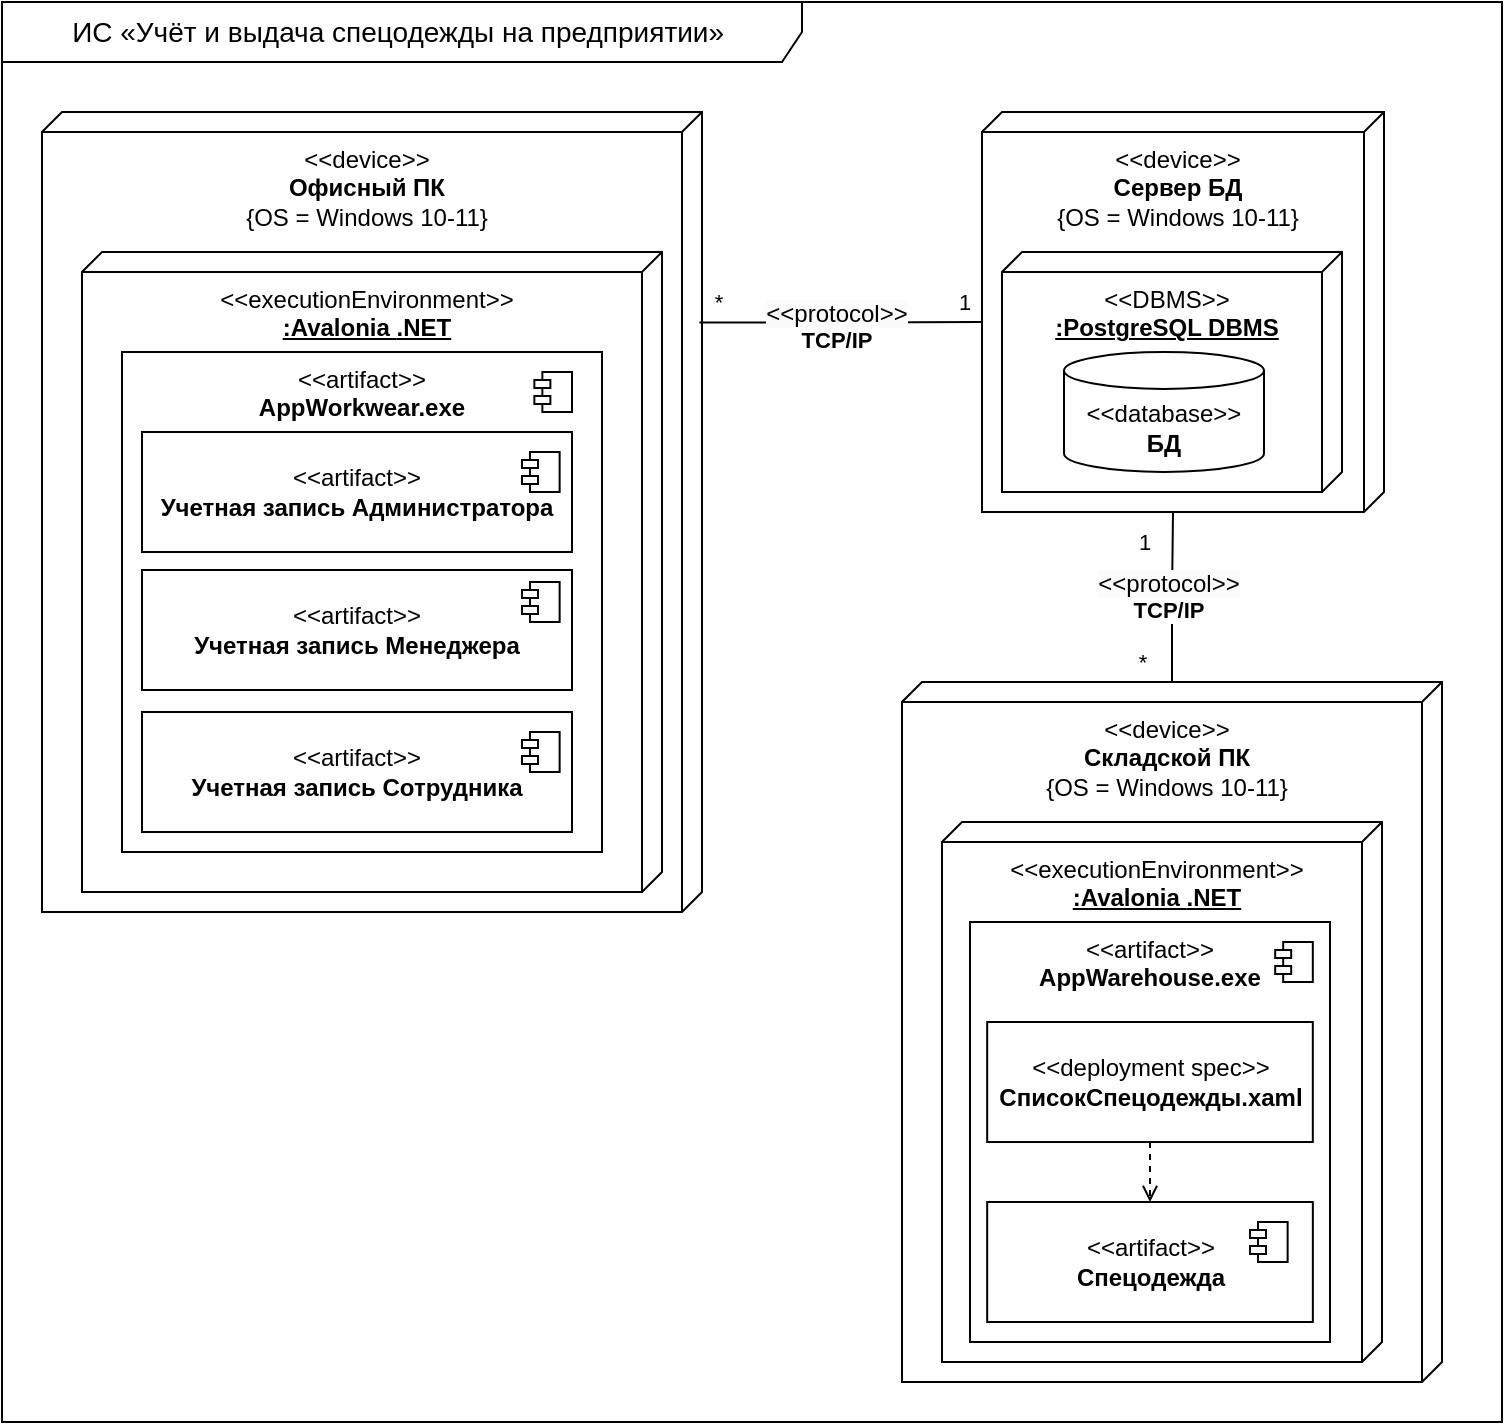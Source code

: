 <mxfile version="24.1.0" type="device">
  <diagram name="Page-1" id="b5b7bab2-c9e2-2cf4-8b2a-24fd1a2a6d21">
    <mxGraphModel dx="1434" dy="844" grid="1" gridSize="10" guides="1" tooltips="1" connect="1" arrows="1" fold="1" page="1" pageScale="1" pageWidth="827" pageHeight="1169" background="none" math="0" shadow="0">
      <root>
        <mxCell id="0" />
        <mxCell id="1" parent="0" />
        <mxCell id="D6oPLpbd5tidOUXxitay-12" value="&lt;font style=&quot;font-size: 14px;&quot;&gt;ИС «Учёт и выдача спецодежды на предприятии»&amp;nbsp;&lt;/font&gt;" style="shape=umlFrame;whiteSpace=wrap;html=1;pointerEvents=0;recursiveResize=0;container=1;collapsible=0;width=400;height=30;verticalAlign=middle;" parent="1" vertex="1">
          <mxGeometry x="10" y="20" width="750" height="710" as="geometry" />
        </mxCell>
        <mxCell id="RpNZIPVwqPLPocjkWoGm-72" value="&lt;div&gt;&lt;span style=&quot;text-align: left;&quot;&gt;&amp;lt;&amp;lt;device&amp;gt;&amp;gt;&lt;/span&gt;&lt;span style=&quot;background-color: initial;&quot;&gt;&lt;br&gt;&lt;/span&gt;&lt;/div&gt;&lt;div&gt;&lt;b&gt;&lt;span style=&quot;background-color: initial;&quot;&gt;Офисный ПК&lt;/span&gt;&lt;br&gt;&lt;/b&gt;&lt;/div&gt;&lt;div&gt;{OS = Windows 10-11}&lt;/div&gt;" style="verticalAlign=top;align=center;shape=cube;size=10;direction=south;fontStyle=0;html=1;boundedLbl=1;spacingLeft=5;whiteSpace=wrap;" vertex="1" parent="D6oPLpbd5tidOUXxitay-12">
          <mxGeometry x="20" y="55" width="330" height="400" as="geometry" />
        </mxCell>
        <mxCell id="RpNZIPVwqPLPocjkWoGm-159" value="&lt;div&gt;&lt;span style=&quot;text-align: left;&quot;&gt;&amp;lt;&amp;lt;&lt;/span&gt;&lt;span style=&quot;background-color: initial;&quot;&gt;executionEnvironment&lt;/span&gt;&lt;span style=&quot;text-align: left;&quot;&gt;&amp;gt;&amp;gt;&lt;/span&gt;&lt;span style=&quot;background-color: initial;&quot;&gt;&lt;br&gt;&lt;/span&gt;&lt;/div&gt;&lt;b&gt;&lt;u&gt;:Avalonia&amp;nbsp;&lt;/u&gt;&lt;/b&gt;&lt;b&gt;&lt;u&gt;.NET&lt;/u&gt;&lt;/b&gt;" style="verticalAlign=top;align=center;shape=cube;size=10;direction=south;html=1;boundedLbl=1;spacingLeft=5;whiteSpace=wrap;" vertex="1" parent="D6oPLpbd5tidOUXxitay-12">
          <mxGeometry x="40" y="125" width="290" height="320" as="geometry" />
        </mxCell>
        <mxCell id="RpNZIPVwqPLPocjkWoGm-130" value="" style="group" vertex="1" connectable="0" parent="D6oPLpbd5tidOUXxitay-12">
          <mxGeometry x="40" y="175" width="260" height="280" as="geometry" />
        </mxCell>
        <mxCell id="RpNZIPVwqPLPocjkWoGm-131" value="&lt;div&gt;&lt;span style=&quot;text-align: left;&quot;&gt;&amp;lt;&amp;lt;artifact&amp;gt;&amp;gt;&lt;/span&gt;&lt;span style=&quot;background-color: initial;&quot;&gt;&lt;br&gt;&lt;/span&gt;&lt;/div&gt;&lt;div&gt;&lt;b&gt;AppWorkwear.exe&lt;/b&gt;&lt;/div&gt;" style="html=1;align=center;verticalAlign=top;dashed=0;whiteSpace=wrap;" vertex="1" parent="RpNZIPVwqPLPocjkWoGm-130">
          <mxGeometry x="20" width="240" height="250" as="geometry" />
        </mxCell>
        <mxCell id="RpNZIPVwqPLPocjkWoGm-139" value="&lt;div&gt;&lt;span style=&quot;text-align: left;&quot;&gt;&amp;lt;&amp;lt;&lt;/span&gt;&lt;span style=&quot;text-align: left;&quot;&gt;artifact&lt;/span&gt;&lt;span style=&quot;text-align: left; background-color: initial;&quot;&gt;&amp;gt;&amp;gt;&lt;/span&gt;&lt;/div&gt;&lt;div&gt;&lt;b&gt;Учетная запись Администратора&lt;/b&gt;&lt;/div&gt;" style="html=1;align=center;verticalAlign=middle;dashed=0;whiteSpace=wrap;" vertex="1" parent="RpNZIPVwqPLPocjkWoGm-130">
          <mxGeometry x="30" y="40" width="215" height="60" as="geometry" />
        </mxCell>
        <mxCell id="RpNZIPVwqPLPocjkWoGm-140" value="&lt;div&gt;&lt;span style=&quot;text-align: left;&quot;&gt;&amp;lt;&amp;lt;&lt;/span&gt;&lt;span style=&quot;text-align: left;&quot;&gt;artifact&lt;/span&gt;&lt;span style=&quot;text-align: left; background-color: initial;&quot;&gt;&amp;gt;&amp;gt;&lt;/span&gt;&lt;/div&gt;&lt;div&gt;&lt;b&gt;Учетная запись Менеджера&lt;/b&gt;&lt;/div&gt;" style="html=1;align=center;verticalAlign=middle;dashed=0;whiteSpace=wrap;" vertex="1" parent="RpNZIPVwqPLPocjkWoGm-130">
          <mxGeometry x="30" y="109" width="215" height="60" as="geometry" />
        </mxCell>
        <mxCell id="RpNZIPVwqPLPocjkWoGm-141" value="&lt;div&gt;&lt;span style=&quot;text-align: left;&quot;&gt;&amp;lt;&amp;lt;&lt;/span&gt;&lt;span style=&quot;text-align: left;&quot;&gt;artifact&lt;/span&gt;&lt;span style=&quot;text-align: left; background-color: initial;&quot;&gt;&amp;gt;&amp;gt;&lt;/span&gt;&lt;/div&gt;&lt;div&gt;&lt;b&gt;Учетная запись Сотрудника&lt;/b&gt;&lt;/div&gt;" style="html=1;align=center;verticalAlign=middle;dashed=0;whiteSpace=wrap;" vertex="1" parent="RpNZIPVwqPLPocjkWoGm-130">
          <mxGeometry x="30" y="180" width="215" height="60" as="geometry" />
        </mxCell>
        <mxCell id="RpNZIPVwqPLPocjkWoGm-143" value="" style="shape=module;jettyWidth=8;jettyHeight=4;" vertex="1" parent="RpNZIPVwqPLPocjkWoGm-130">
          <mxGeometry x="220" y="50" width="18.82" height="20" as="geometry" />
        </mxCell>
        <mxCell id="RpNZIPVwqPLPocjkWoGm-145" value="" style="shape=module;jettyWidth=8;jettyHeight=4;" vertex="1" parent="RpNZIPVwqPLPocjkWoGm-130">
          <mxGeometry x="220" y="115" width="18.82" height="20" as="geometry" />
        </mxCell>
        <mxCell id="RpNZIPVwqPLPocjkWoGm-146" value="" style="shape=module;jettyWidth=8;jettyHeight=4;" vertex="1" parent="RpNZIPVwqPLPocjkWoGm-130">
          <mxGeometry x="220" y="190" width="18.82" height="20" as="geometry" />
        </mxCell>
        <mxCell id="RpNZIPVwqPLPocjkWoGm-158" value="" style="shape=module;jettyWidth=8;jettyHeight=4;" vertex="1" parent="RpNZIPVwqPLPocjkWoGm-130">
          <mxGeometry x="226.18" y="10" width="18.82" height="20" as="geometry" />
        </mxCell>
        <mxCell id="D6oPLpbd5tidOUXxitay-5" value="&lt;div&gt;&lt;span style=&quot;text-align: left;&quot;&gt;&amp;lt;&amp;lt;device&amp;gt;&amp;gt;&lt;/span&gt;&lt;span style=&quot;background-color: initial;&quot;&gt;&lt;br&gt;&lt;/span&gt;&lt;/div&gt;&lt;div&gt;&lt;b&gt;&lt;span style=&quot;background-color: initial;&quot;&gt;Сервер БД&lt;/span&gt;&lt;br&gt;&lt;/b&gt;&lt;/div&gt;&lt;div&gt;{OS = Windows 10-11}&lt;/div&gt;" style="verticalAlign=top;align=center;shape=cube;size=10;direction=south;fontStyle=0;html=1;boundedLbl=1;spacingLeft=5;whiteSpace=wrap;" parent="D6oPLpbd5tidOUXxitay-12" vertex="1">
          <mxGeometry x="490" y="55" width="201" height="200" as="geometry" />
        </mxCell>
        <mxCell id="D6oPLpbd5tidOUXxitay-6" value="&lt;div&gt;&lt;span style=&quot;text-align: left;&quot;&gt;&amp;lt;&amp;lt;&lt;/span&gt;DBMS&lt;span style=&quot;text-align: left;&quot;&gt;&amp;gt;&amp;gt;&lt;/span&gt;&lt;span style=&quot;background-color: initial;&quot;&gt;&lt;br&gt;&lt;/span&gt;&lt;/div&gt;&lt;b&gt;&lt;u&gt;:PostgreSQL DBMS&lt;/u&gt;&lt;/b&gt;" style="verticalAlign=top;align=center;shape=cube;size=10;direction=south;html=1;boundedLbl=1;spacingLeft=5;whiteSpace=wrap;" parent="D6oPLpbd5tidOUXxitay-5" vertex="1">
          <mxGeometry width="170" height="120" relative="1" as="geometry">
            <mxPoint x="10" y="70" as="offset" />
          </mxGeometry>
        </mxCell>
        <mxCell id="RpNZIPVwqPLPocjkWoGm-22" value="&amp;lt;&amp;lt;database&amp;gt;&amp;gt;&lt;br&gt;&lt;b&gt;БД&lt;/b&gt;" style="shape=cylinder3;whiteSpace=wrap;html=1;boundedLbl=1;backgroundOutline=1;size=9.222;" vertex="1" parent="D6oPLpbd5tidOUXxitay-5">
          <mxGeometry x="41" y="120" width="100" height="60" as="geometry" />
        </mxCell>
        <mxCell id="RpNZIPVwqPLPocjkWoGm-161" style="edgeStyle=orthogonalEdgeStyle;rounded=0;orthogonalLoop=1;jettySize=auto;html=1;entryX=0;entryY=0;entryDx=105;entryDy=201;entryPerimeter=0;endArrow=none;endFill=0;exitX=0.263;exitY=0.004;exitDx=0;exitDy=0;exitPerimeter=0;" edge="1" parent="D6oPLpbd5tidOUXxitay-12" source="RpNZIPVwqPLPocjkWoGm-72" target="D6oPLpbd5tidOUXxitay-5">
          <mxGeometry relative="1" as="geometry" />
        </mxCell>
        <mxCell id="RpNZIPVwqPLPocjkWoGm-162" value="&lt;div style=&quot;font-size: 12px; text-wrap: wrap; background-color: rgb(251, 251, 251);&quot;&gt;&lt;span style=&quot;text-align: left;&quot;&gt;&amp;lt;&amp;lt;protocol&lt;/span&gt;&lt;span style=&quot;text-align: left; background-color: initial;&quot;&gt;&amp;gt;&amp;gt;&lt;/span&gt;&lt;/div&gt;&lt;b&gt;TCP/IP&lt;/b&gt;" style="edgeLabel;html=1;align=center;verticalAlign=middle;resizable=0;points=[];" vertex="1" connectable="0" parent="RpNZIPVwqPLPocjkWoGm-161">
          <mxGeometry x="-0.04" y="-2" relative="1" as="geometry">
            <mxPoint as="offset" />
          </mxGeometry>
        </mxCell>
        <mxCell id="RpNZIPVwqPLPocjkWoGm-169" value="1" style="edgeLabel;html=1;align=center;verticalAlign=middle;resizable=0;points=[];" vertex="1" connectable="0" parent="RpNZIPVwqPLPocjkWoGm-161">
          <mxGeometry x="0.793" relative="1" as="geometry">
            <mxPoint x="5" y="-10" as="offset" />
          </mxGeometry>
        </mxCell>
        <mxCell id="RpNZIPVwqPLPocjkWoGm-170" value="*" style="edgeLabel;html=1;align=center;verticalAlign=middle;resizable=0;points=[];" vertex="1" connectable="0" parent="RpNZIPVwqPLPocjkWoGm-161">
          <mxGeometry x="-0.864" y="-1" relative="1" as="geometry">
            <mxPoint y="-11" as="offset" />
          </mxGeometry>
        </mxCell>
        <mxCell id="RpNZIPVwqPLPocjkWoGm-165" style="edgeStyle=orthogonalEdgeStyle;rounded=0;orthogonalLoop=1;jettySize=auto;html=1;entryX=0;entryY=0;entryDx=200;entryDy=105.5;entryPerimeter=0;endArrow=none;endFill=0;" edge="1" parent="D6oPLpbd5tidOUXxitay-12" source="RpNZIPVwqPLPocjkWoGm-69" target="D6oPLpbd5tidOUXxitay-5">
          <mxGeometry relative="1" as="geometry" />
        </mxCell>
        <mxCell id="RpNZIPVwqPLPocjkWoGm-166" value="&lt;div style=&quot;text-wrap: wrap; font-size: 12px; background-color: rgb(251, 251, 251);&quot;&gt;&lt;span style=&quot;text-align: left;&quot;&gt;&amp;lt;&amp;lt;protocol&lt;/span&gt;&lt;span style=&quot;text-align: left; background-color: initial;&quot;&gt;&amp;gt;&amp;gt;&lt;/span&gt;&lt;/div&gt;&lt;b&gt;TCP/IP&lt;/b&gt;" style="edgeLabel;html=1;align=center;verticalAlign=middle;resizable=0;points=[];" vertex="1" connectable="0" parent="RpNZIPVwqPLPocjkWoGm-165">
          <mxGeometry x="0.018" y="3" relative="1" as="geometry">
            <mxPoint as="offset" />
          </mxGeometry>
        </mxCell>
        <mxCell id="RpNZIPVwqPLPocjkWoGm-171" value="1" style="edgeLabel;html=1;align=center;verticalAlign=middle;resizable=0;points=[];" vertex="1" connectable="0" parent="RpNZIPVwqPLPocjkWoGm-165">
          <mxGeometry x="0.858" relative="1" as="geometry">
            <mxPoint x="-15" y="9" as="offset" />
          </mxGeometry>
        </mxCell>
        <mxCell id="RpNZIPVwqPLPocjkWoGm-172" value="*" style="edgeLabel;html=1;align=center;verticalAlign=middle;resizable=0;points=[];" vertex="1" connectable="0" parent="RpNZIPVwqPLPocjkWoGm-165">
          <mxGeometry x="-0.758" y="1" relative="1" as="geometry">
            <mxPoint x="-14" as="offset" />
          </mxGeometry>
        </mxCell>
        <mxCell id="RpNZIPVwqPLPocjkWoGm-167" value="" style="group" vertex="1" connectable="0" parent="D6oPLpbd5tidOUXxitay-12">
          <mxGeometry x="450" y="340" width="270" height="350" as="geometry" />
        </mxCell>
        <mxCell id="RpNZIPVwqPLPocjkWoGm-69" value="&lt;div&gt;&lt;span style=&quot;text-align: left;&quot;&gt;&amp;lt;&amp;lt;device&amp;gt;&amp;gt;&lt;/span&gt;&lt;span style=&quot;background-color: initial;&quot;&gt;&lt;br&gt;&lt;/span&gt;&lt;/div&gt;&lt;div&gt;&lt;b&gt;&lt;span style=&quot;background-color: initial;&quot;&gt;Cкладской ПК&lt;/span&gt;&lt;br&gt;&lt;/b&gt;&lt;/div&gt;&lt;div&gt;{OS = Windows 10-11}&lt;/div&gt;" style="verticalAlign=top;align=center;shape=cube;size=10;direction=south;fontStyle=0;html=1;boundedLbl=1;spacingLeft=5;whiteSpace=wrap;container=0;" vertex="1" parent="RpNZIPVwqPLPocjkWoGm-167">
          <mxGeometry width="270" height="350" as="geometry" />
        </mxCell>
        <mxCell id="RpNZIPVwqPLPocjkWoGm-115" value="" style="group" vertex="1" connectable="0" parent="RpNZIPVwqPLPocjkWoGm-167">
          <mxGeometry x="20" y="70" width="220" height="270" as="geometry" />
        </mxCell>
        <mxCell id="RpNZIPVwqPLPocjkWoGm-113" value="&lt;div&gt;&lt;span style=&quot;text-align: left;&quot;&gt;&amp;lt;&amp;lt;&lt;/span&gt;&lt;span style=&quot;background-color: initial;&quot;&gt;executionEnvironment&lt;/span&gt;&lt;span style=&quot;text-align: left;&quot;&gt;&amp;gt;&amp;gt;&lt;/span&gt;&lt;span style=&quot;background-color: initial;&quot;&gt;&lt;br&gt;&lt;/span&gt;&lt;/div&gt;&lt;b&gt;&lt;u&gt;:Avalonia&amp;nbsp;&lt;/u&gt;&lt;/b&gt;&lt;b&gt;&lt;u&gt;.NET&lt;/u&gt;&lt;/b&gt;" style="verticalAlign=top;align=center;shape=cube;size=10;direction=south;html=1;boundedLbl=1;spacingLeft=5;whiteSpace=wrap;" vertex="1" parent="RpNZIPVwqPLPocjkWoGm-115">
          <mxGeometry width="220" height="270" as="geometry" />
        </mxCell>
        <mxCell id="RpNZIPVwqPLPocjkWoGm-114" value="" style="group" vertex="1" connectable="0" parent="RpNZIPVwqPLPocjkWoGm-115">
          <mxGeometry x="14" y="50" width="180" height="210" as="geometry" />
        </mxCell>
        <mxCell id="RpNZIPVwqPLPocjkWoGm-12" value="&lt;div&gt;&lt;span style=&quot;text-align: left;&quot;&gt;&amp;lt;&amp;lt;artifact&amp;gt;&amp;gt;&lt;/span&gt;&lt;span style=&quot;background-color: initial;&quot;&gt;&lt;br&gt;&lt;/span&gt;&lt;/div&gt;&lt;div&gt;&lt;b&gt;AppWarehouse.exe&lt;/b&gt;&lt;/div&gt;" style="html=1;align=center;verticalAlign=top;dashed=0;whiteSpace=wrap;" vertex="1" parent="RpNZIPVwqPLPocjkWoGm-114">
          <mxGeometry width="180" height="210" as="geometry" />
        </mxCell>
        <mxCell id="RpNZIPVwqPLPocjkWoGm-86" style="edgeStyle=orthogonalEdgeStyle;rounded=0;orthogonalLoop=1;jettySize=auto;html=1;exitX=0.5;exitY=1;exitDx=0;exitDy=0;entryX=0.5;entryY=0;entryDx=0;entryDy=0;dashed=1;endArrow=open;endFill=0;" edge="1" parent="RpNZIPVwqPLPocjkWoGm-114" source="RpNZIPVwqPLPocjkWoGm-81" target="RpNZIPVwqPLPocjkWoGm-82">
          <mxGeometry relative="1" as="geometry" />
        </mxCell>
        <mxCell id="RpNZIPVwqPLPocjkWoGm-81" value="&lt;div&gt;&lt;span style=&quot;text-align: left;&quot;&gt;&amp;lt;&amp;lt;&lt;/span&gt;deployment&amp;nbsp;&lt;span style=&quot;background-color: initial;&quot;&gt;spec&lt;/span&gt;&lt;span style=&quot;text-align: left; background-color: initial;&quot;&gt;&amp;gt;&amp;gt;&lt;/span&gt;&lt;/div&gt;&lt;div&gt;&lt;b&gt;СписокСпецодежды.xaml&lt;/b&gt;&lt;/div&gt;" style="html=1;align=center;verticalAlign=middle;dashed=0;whiteSpace=wrap;" vertex="1" parent="RpNZIPVwqPLPocjkWoGm-114">
          <mxGeometry x="8.59" y="50.003" width="162.82" height="60.004" as="geometry" />
        </mxCell>
        <mxCell id="RpNZIPVwqPLPocjkWoGm-82" value="&lt;div&gt;&lt;span style=&quot;text-align: left;&quot;&gt;&amp;lt;&amp;lt;&lt;/span&gt;&lt;span style=&quot;text-align: left;&quot;&gt;artifact&lt;/span&gt;&lt;span style=&quot;text-align: left; background-color: initial;&quot;&gt;&amp;gt;&amp;gt;&lt;/span&gt;&lt;/div&gt;&lt;div&gt;&lt;b&gt;Спецодежда&lt;/b&gt;&lt;/div&gt;" style="html=1;align=center;verticalAlign=middle;dashed=0;whiteSpace=wrap;" vertex="1" parent="RpNZIPVwqPLPocjkWoGm-114">
          <mxGeometry x="8.59" y="139.996" width="162.83" height="60.004" as="geometry" />
        </mxCell>
        <mxCell id="RpNZIPVwqPLPocjkWoGm-83" value="" style="shape=module;jettyWidth=8;jettyHeight=4;" vertex="1" parent="RpNZIPVwqPLPocjkWoGm-114">
          <mxGeometry x="152.59" y="10" width="18.82" height="20" as="geometry" />
        </mxCell>
        <mxCell id="RpNZIPVwqPLPocjkWoGm-111" value="" style="shape=module;jettyWidth=8;jettyHeight=4;" vertex="1" parent="RpNZIPVwqPLPocjkWoGm-114">
          <mxGeometry x="140" y="150" width="18.82" height="20" as="geometry" />
        </mxCell>
      </root>
    </mxGraphModel>
  </diagram>
</mxfile>
